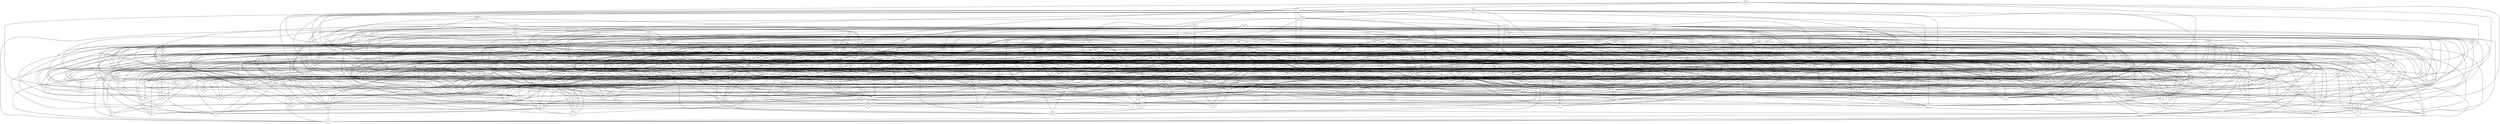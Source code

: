 /* Created by igraph 0.7.0 */
graph {
  0;
  1;
  2;
  3;
  4;
  5;
  6;
  7;
  8;
  9;
  10;
  11;
  12;
  13;
  14;
  15;
  16;
  17;
  18;
  19;
  20;
  21;
  22;
  23;
  24;
  25;
  26;
  27;
  28;
  29;
  30;
  31;
  32;
  33;
  34;
  35;
  36;
  37;
  38;
  39;
  40;
  41;
  42;
  43;
  44;
  45;
  46;
  47;
  48;
  49;
  50;
  51;
  52;
  53;
  54;
  55;
  56;
  57;
  58;
  59;
  60;
  61;
  62;
  63;
  64;
  65;
  66;
  67;
  68;
  69;
  70;
  71;
  72;
  73;
  74;
  75;
  76;
  77;
  78;
  79;
  80;
  81;
  82;
  83;
  84;
  85;
  86;
  87;
  88;
  89;
  90;
  91;
  92;
  93;
  94;
  95;
  96;
  97;
  98;
  99;
  100;
  101;
  102;
  103;
  104;
  105;
  106;
  107;
  108;
  109;
  110;
  111;
  112;
  113;
  114;
  115;
  116;
  117;
  118;
  119;
  120;
  121;
  122;
  123;
  124;
  125;
  126;
  127;
  128;
  129;
  130;
  131;
  132;
  133;
  134;
  135;
  136;
  137;
  138;
  139;
  140;
  141;
  142;
  143;
  144;
  145;
  146;
  147;
  148;
  149;
  150;
  151;
  152;
  153;
  154;
  155;
  156;
  157;
  158;
  159;
  160;
  161;
  162;
  163;
  164;
  165;
  166;
  167;
  168;
  169;
  170;
  171;
  172;
  173;
  174;
  175;
  176;
  177;
  178;
  179;
  180;
  181;
  182;
  183;
  184;
  185;
  186;
  187;
  188;
  189;
  190;
  191;
  192;
  193;
  194;
  195;
  196;
  197;
  198;
  199;
  200;
  201;
  202;
  203;
  204;
  205;
  206;
  207;
  208;
  209;
  210;
  211;
  212;
  213;
  214;
  215;
  216;
  217;
  218;
  219;
  220;
  221;
  222;
  223;
  224;
  225;
  226;
  227;
  228;
  229;
  230;
  231;
  232;
  233;
  234;
  235;
  236;
  237;
  238;
  239;
  240;
  241;
  242;
  243;
  244;
  245;
  246;
  247;
  248;
  249;
  250;
  251;
  252;
  253;
  254;
  255;
  256;
  257;
  258;
  259;
  260;
  261;
  262;
  263;
  264;
  265;
  266;
  267;
  268;
  269;
  270;
  271;
  272;
  273;
  274;
  275;
  276;
  277;
  278;
  279;
  280;
  281;
  282;
  283;
  284;
  285;
  286;
  287;
  288;
  289;
  290;
  291;
  292;
  293;
  294;
  295;
  296;
  297;
  298;
  299;
  300;
  301;
  302;
  303;
  304;
  305;
  306;
  307;
  308;
  309;
  310;
  311;
  312;
  313;
  314;
  315;
  316;
  317;
  318;
  319;
  320;
  321;
  322;
  323;
  324;
  325;
  326;
  327;
  328;
  329;
  330;
  331;
  332;
  333;
  334;
  335;
  336;
  337;
  338;
  339;
  340;
  341;
  342;
  343;
  344;
  345;
  346;
  347;
  348;
  349;
  350;
  351;
  352;
  353;
  354;
  355;
  356;
  357;
  358;
  359;
  360;
  361;
  362;
  363;
  364;
  365;
  366;
  367;
  368;
  369;
  370;
  371;
  372;
  373;
  374;
  375;
  376;
  377;
  378;
  379;
  380;
  381;
  382;
  383;
  384;
  385;
  386;
  387;
  388;
  389;
  390;
  391;
  392;
  393;
  394;
  395;
  396;
  397;
  398;
  399;
  400;
  401;
  402;
  403;
  404;
  405;
  406;
  407;
  408;
  409;
  410;
  411;
  412;
  413;
  414;
  415;
  416;
  417;
  418;
  419;
  420;
  421;
  422;
  423;
  424;
  425;
  426;
  427;
  428;
  429;
  430;
  431;
  432;
  433;
  434;
  435;
  436;
  437;
  438;
  439;
  440;
  441;
  442;
  443;
  444;
  445;
  446;
  447;
  448;
  449;
  450;
  451;
  452;
  453;
  454;
  455;
  456;
  457;
  458;
  459;
  460;
  461;
  462;
  463;
  464;
  465;
  466;
  467;
  468;
  469;
  470;
  471;
  472;
  473;
  474;
  475;
  476;
  477;
  478;
  479;
  480;
  481;
  482;
  483;
  484;
  485;
  486;
  487;
  488;
  489;
  490;
  491;
  492;
  493;
  494;
  495;
  496;
  497;
  498;
  499;

  75 -- 0;
  88 -- 0;
  101 -- 0;
  237 -- 0;
  262 -- 0;
  267 -- 0;
  336 -- 0;
  354 -- 0;
  426 -- 0;
  456 -- 0;
  31 -- 1;
  115 -- 1;
  175 -- 1;
  313 -- 1;
  408 -- 1;
  441 -- 1;
  497 -- 1;
  79 -- 2;
  81 -- 2;
  266 -- 2;
  304 -- 2;
  431 -- 2;
  61 -- 3;
  100 -- 3;
  126 -- 3;
  210 -- 3;
  438 -- 3;
  25 -- 4;
  110 -- 4;
  195 -- 4;
  378 -- 4;
  10 -- 5;
  132 -- 5;
  223 -- 5;
  358 -- 5;
  368 -- 5;
  376 -- 5;
  454 -- 5;
  169 -- 6;
  172 -- 6;
  187 -- 6;
  223 -- 6;
  271 -- 6;
  283 -- 6;
  418 -- 6;
  475 -- 6;
  40 -- 7;
  136 -- 7;
  140 -- 7;
  362 -- 7;
  14 -- 8;
  98 -- 8;
  327 -- 8;
  359 -- 8;
  296 -- 9;
  69 -- 10;
  117 -- 10;
  202 -- 10;
  296 -- 10;
  315 -- 10;
  56 -- 11;
  142 -- 11;
  209 -- 11;
  314 -- 11;
  330 -- 11;
  392 -- 11;
  31 -- 12;
  140 -- 12;
  339 -- 12;
  352 -- 12;
  383 -- 12;
  397 -- 13;
  18 -- 14;
  56 -- 14;
  76 -- 14;
  171 -- 14;
  213 -- 14;
  335 -- 14;
  360 -- 14;
  368 -- 14;
  372 -- 14;
  23 -- 15;
  34 -- 15;
  141 -- 15;
  200 -- 15;
  252 -- 15;
  307 -- 15;
  477 -- 15;
  478 -- 15;
  493 -- 15;
  35 -- 16;
  155 -- 16;
  183 -- 16;
  264 -- 16;
  391 -- 16;
  410 -- 16;
  456 -- 16;
  133 -- 17;
  231 -- 17;
  50 -- 18;
  136 -- 18;
  237 -- 18;
  247 -- 18;
  430 -- 18;
  452 -- 18;
  25 -- 19;
  118 -- 19;
  120 -- 19;
  278 -- 19;
  304 -- 19;
  370 -- 19;
  473 -- 19;
  483 -- 19;
  157 -- 20;
  217 -- 20;
  282 -- 20;
  302 -- 20;
  394 -- 20;
  438 -- 20;
  478 -- 20;
  332 -- 21;
  337 -- 21;
  125 -- 22;
  157 -- 22;
  178 -- 22;
  196 -- 22;
  214 -- 22;
  351 -- 22;
  379 -- 22;
  28 -- 23;
  124 -- 23;
  186 -- 23;
  208 -- 23;
  221 -- 23;
  284 -- 23;
  301 -- 23;
  414 -- 23;
  471 -- 23;
  40 -- 24;
  42 -- 24;
  108 -- 24;
  259 -- 24;
  328 -- 24;
  385 -- 24;
  411 -- 24;
  99 -- 25;
  254 -- 25;
  289 -- 25;
  299 -- 25;
  398 -- 25;
  457 -- 25;
  461 -- 25;
  86 -- 26;
  131 -- 26;
  139 -- 26;
  374 -- 26;
  399 -- 26;
  416 -- 26;
  80 -- 27;
  168 -- 27;
  455 -- 27;
  90 -- 28;
  276 -- 28;
  133 -- 29;
  278 -- 29;
  318 -- 29;
  321 -- 29;
  339 -- 29;
  487 -- 29;
  50 -- 30;
  61 -- 30;
  139 -- 30;
  150 -- 30;
  108 -- 31;
  137 -- 31;
  175 -- 31;
  285 -- 31;
  304 -- 31;
  325 -- 31;
  56 -- 32;
  154 -- 32;
  172 -- 32;
  241 -- 32;
  243 -- 32;
  321 -- 32;
  343 -- 32;
  377 -- 32;
  381 -- 32;
  483 -- 32;
  496 -- 32;
  97 -- 33;
  270 -- 33;
  287 -- 33;
  310 -- 33;
  42 -- 34;
  69 -- 34;
  79 -- 34;
  80 -- 34;
  180 -- 34;
  239 -- 34;
  306 -- 34;
  57 -- 35;
  134 -- 35;
  189 -- 35;
  197 -- 35;
  288 -- 35;
  293 -- 35;
  298 -- 35;
  315 -- 35;
  339 -- 35;
  396 -- 35;
  420 -- 35;
  423 -- 35;
  129 -- 36;
  187 -- 36;
  209 -- 36;
  263 -- 36;
  470 -- 36;
  70 -- 37;
  71 -- 37;
  76 -- 37;
  87 -- 37;
  134 -- 37;
  223 -- 37;
  360 -- 37;
  443 -- 37;
  455 -- 37;
  60 -- 38;
  110 -- 38;
  199 -- 38;
  374 -- 38;
  418 -- 38;
  423 -- 38;
  449 -- 38;
  494 -- 38;
  105 -- 39;
  123 -- 39;
  166 -- 39;
  209 -- 39;
  251 -- 39;
  293 -- 39;
  405 -- 39;
  452 -- 39;
  118 -- 40;
  196 -- 40;
  217 -- 40;
  403 -- 40;
  412 -- 40;
  47 -- 41;
  77 -- 41;
  94 -- 41;
  114 -- 41;
  206 -- 41;
  284 -- 41;
  461 -- 41;
  73 -- 42;
  106 -- 42;
  199 -- 42;
  127 -- 43;
  153 -- 43;
  450 -- 43;
  272 -- 44;
  419 -- 44;
  228 -- 45;
  319 -- 45;
  356 -- 45;
  375 -- 45;
  404 -- 45;
  414 -- 45;
  366 -- 46;
  112 -- 47;
  204 -- 47;
  66 -- 48;
  120 -- 48;
  222 -- 48;
  276 -- 48;
  328 -- 48;
  450 -- 48;
  464 -- 48;
  121 -- 49;
  158 -- 49;
  202 -- 49;
  292 -- 49;
  382 -- 49;
  388 -- 49;
  401 -- 49;
  438 -- 49;
  123 -- 50;
  393 -- 50;
  442 -- 50;
  457 -- 50;
  62 -- 51;
  64 -- 51;
  165 -- 51;
  345 -- 51;
  118 -- 52;
  283 -- 52;
  294 -- 52;
  305 -- 52;
  410 -- 52;
  418 -- 52;
  76 -- 53;
  93 -- 53;
  154 -- 53;
  271 -- 54;
  324 -- 54;
  357 -- 54;
  448 -- 54;
  480 -- 54;
  492 -- 54;
  119 -- 55;
  151 -- 55;
  340 -- 55;
  486 -- 55;
  197 -- 56;
  376 -- 56;
  394 -- 56;
  400 -- 56;
  439 -- 56;
  465 -- 56;
  199 -- 57;
  216 -- 57;
  316 -- 57;
  450 -- 57;
  476 -- 57;
  81 -- 58;
  361 -- 58;
  449 -- 58;
  487 -- 58;
  101 -- 59;
  119 -- 59;
  252 -- 59;
  342 -- 59;
  455 -- 59;
  102 -- 60;
  148 -- 60;
  355 -- 60;
  444 -- 60;
  76 -- 61;
  93 -- 61;
  128 -- 61;
  89 -- 62;
  203 -- 62;
  209 -- 62;
  318 -- 62;
  144 -- 63;
  183 -- 63;
  394 -- 63;
  68 -- 64;
  127 -- 64;
  206 -- 64;
  247 -- 64;
  381 -- 64;
  395 -- 64;
  479 -- 64;
  72 -- 65;
  148 -- 65;
  169 -- 65;
  200 -- 65;
  132 -- 66;
  137 -- 66;
  149 -- 66;
  267 -- 66;
  365 -- 66;
  115 -- 67;
  136 -- 67;
  191 -- 67;
  463 -- 67;
  480 -- 67;
  104 -- 68;
  126 -- 68;
  167 -- 68;
  475 -- 68;
  101 -- 69;
  172 -- 69;
  241 -- 69;
  388 -- 69;
  432 -- 69;
  100 -- 70;
  326 -- 70;
  383 -- 70;
  413 -- 70;
  92 -- 71;
  130 -- 71;
  282 -- 71;
  295 -- 71;
  348 -- 71;
  352 -- 71;
  415 -- 71;
  422 -- 71;
  80 -- 72;
  187 -- 72;
  210 -- 72;
  293 -- 72;
  316 -- 72;
  433 -- 72;
  496 -- 72;
  154 -- 73;
  229 -- 73;
  241 -- 73;
  261 -- 73;
  341 -- 73;
  363 -- 73;
  127 -- 74;
  331 -- 74;
  497 -- 74;
  83 -- 75;
  227 -- 75;
  285 -- 75;
  402 -- 75;
  492 -- 75;
  234 -- 76;
  327 -- 76;
  196 -- 77;
  256 -- 77;
  263 -- 77;
  267 -- 77;
  375 -- 77;
  464 -- 77;
  385 -- 78;
  102 -- 79;
  211 -- 79;
  465 -- 79;
  280 -- 80;
  390 -- 80;
  490 -- 80;
  258 -- 81;
  397 -- 81;
  142 -- 82;
  146 -- 82;
  190 -- 82;
  275 -- 82;
  332 -- 82;
  496 -- 82;
  268 -- 83;
  273 -- 83;
  283 -- 83;
  289 -- 83;
  292 -- 83;
  326 -- 83;
  371 -- 83;
  283 -- 84;
  293 -- 84;
  382 -- 84;
  439 -- 84;
  464 -- 84;
  471 -- 84;
  168 -- 85;
  177 -- 86;
  384 -- 86;
  396 -- 86;
  417 -- 86;
  127 -- 87;
  185 -- 87;
  215 -- 87;
  378 -- 87;
  441 -- 87;
  140 -- 88;
  191 -- 88;
  457 -- 88;
  94 -- 89;
  255 -- 89;
  311 -- 89;
  166 -- 90;
  255 -- 90;
  264 -- 90;
  287 -- 90;
  334 -- 90;
  359 -- 90;
  385 -- 90;
  449 -- 90;
  471 -- 90;
  150 -- 91;
  170 -- 91;
  496 -- 91;
  155 -- 92;
  286 -- 92;
  303 -- 92;
  313 -- 92;
  321 -- 92;
  382 -- 92;
  192 -- 93;
  201 -- 93;
  238 -- 93;
  375 -- 93;
  387 -- 93;
  170 -- 94;
  273 -- 94;
  300 -- 94;
  441 -- 94;
  432 -- 95;
  459 -- 95;
  193 -- 96;
  348 -- 96;
  426 -- 96;
  162 -- 97;
  173 -- 97;
  248 -- 97;
  406 -- 97;
  155 -- 98;
  196 -- 98;
  345 -- 98;
  398 -- 98;
  418 -- 98;
  467 -- 98;
  478 -- 98;
  258 -- 99;
  434 -- 99;
  445 -- 99;
  364 -- 100;
  381 -- 100;
  435 -- 100;
  152 -- 101;
  290 -- 101;
  387 -- 101;
  427 -- 101;
  436 -- 101;
  469 -- 101;
  493 -- 101;
  117 -- 102;
  389 -- 102;
  396 -- 102;
  405 -- 102;
  431 -- 102;
  441 -- 102;
  454 -- 102;
  235 -- 103;
  372 -- 103;
  395 -- 103;
  165 -- 104;
  196 -- 104;
  343 -- 104;
  348 -- 104;
  367 -- 104;
  427 -- 104;
  430 -- 104;
  166 -- 105;
  249 -- 105;
  447 -- 105;
  463 -- 105;
  166 -- 106;
  267 -- 106;
  295 -- 106;
  339 -- 106;
  407 -- 106;
  234 -- 107;
  268 -- 107;
  294 -- 107;
  382 -- 107;
  424 -- 107;
  219 -- 108;
  121 -- 109;
  123 -- 109;
  188 -- 109;
  218 -- 109;
  240 -- 109;
  318 -- 109;
  435 -- 109;
  452 -- 109;
  481 -- 109;
  181 -- 110;
  188 -- 110;
  210 -- 110;
  417 -- 110;
  428 -- 110;
  153 -- 111;
  237 -- 111;
  136 -- 112;
  161 -- 112;
  310 -- 112;
  344 -- 112;
  408 -- 112;
  129 -- 113;
  257 -- 113;
  289 -- 113;
  290 -- 113;
  317 -- 113;
  241 -- 114;
  261 -- 114;
  385 -- 114;
  150 -- 115;
  202 -- 115;
  279 -- 115;
  409 -- 115;
  489 -- 115;
  174 -- 116;
  210 -- 116;
  315 -- 116;
  356 -- 116;
  456 -- 116;
  478 -- 116;
  133 -- 117;
  160 -- 117;
  236 -- 117;
  285 -- 117;
  435 -- 117;
  463 -- 117;
  494 -- 117;
  257 -- 118;
  460 -- 118;
  249 -- 119;
  274 -- 119;
  363 -- 119;
  212 -- 120;
  331 -- 120;
  478 -- 120;
  481 -- 120;
  132 -- 121;
  142 -- 121;
  179 -- 121;
  225 -- 121;
  367 -- 121;
  392 -- 121;
  482 -- 121;
  214 -- 122;
  217 -- 122;
  235 -- 123;
  244 -- 123;
  295 -- 123;
  308 -- 123;
  358 -- 123;
  368 -- 123;
  410 -- 123;
  465 -- 123;
  269 -- 124;
  368 -- 124;
  320 -- 125;
  335 -- 125;
  368 -- 125;
  373 -- 125;
  175 -- 126;
  413 -- 126;
  414 -- 126;
  130 -- 127;
  184 -- 127;
  432 -- 127;
  443 -- 127;
  451 -- 127;
  172 -- 128;
  238 -- 128;
  308 -- 128;
  407 -- 128;
  499 -- 128;
  263 -- 129;
  369 -- 129;
  385 -- 129;
  235 -- 130;
  244 -- 130;
  328 -- 130;
  329 -- 130;
  394 -- 130;
  404 -- 130;
  201 -- 131;
  248 -- 131;
  295 -- 131;
  396 -- 131;
  437 -- 131;
  439 -- 131;
  158 -- 132;
  173 -- 132;
  281 -- 132;
  296 -- 132;
  342 -- 133;
  366 -- 133;
  372 -- 133;
  411 -- 133;
  272 -- 134;
  309 -- 134;
  368 -- 134;
  206 -- 135;
  209 -- 135;
  242 -- 135;
  290 -- 135;
  293 -- 135;
  410 -- 135;
  294 -- 136;
  312 -- 136;
  433 -- 136;
  482 -- 136;
  191 -- 137;
  279 -- 137;
  360 -- 137;
  418 -- 137;
  250 -- 138;
  442 -- 138;
  210 -- 139;
  241 -- 139;
  329 -- 139;
  314 -- 140;
  349 -- 140;
  431 -- 140;
  471 -- 140;
  270 -- 141;
  291 -- 141;
  405 -- 141;
  419 -- 141;
  423 -- 141;
  427 -- 141;
  460 -- 141;
  483 -- 141;
  287 -- 142;
  494 -- 142;
  395 -- 143;
  401 -- 143;
  293 -- 144;
  355 -- 144;
  395 -- 144;
  453 -- 144;
  406 -- 145;
  446 -- 145;
  463 -- 145;
  469 -- 145;
  258 -- 146;
  349 -- 146;
  359 -- 146;
  379 -- 146;
  172 -- 147;
  180 -- 147;
  203 -- 147;
  293 -- 147;
  429 -- 147;
  160 -- 148;
  314 -- 148;
  331 -- 148;
  379 -- 148;
  158 -- 149;
  160 -- 149;
  374 -- 149;
  493 -- 149;
  278 -- 150;
  319 -- 150;
  395 -- 150;
  333 -- 151;
  350 -- 151;
  424 -- 151;
  180 -- 152;
  189 -- 152;
  269 -- 152;
  306 -- 152;
  324 -- 152;
  419 -- 152;
  438 -- 152;
  451 -- 152;
  182 -- 153;
  400 -- 153;
  470 -- 153;
  488 -- 153;
  214 -- 154;
  265 -- 154;
  269 -- 154;
  286 -- 154;
  326 -- 154;
  352 -- 154;
  391 -- 154;
  294 -- 155;
  309 -- 155;
  389 -- 155;
  467 -- 155;
  482 -- 155;
  173 -- 156;
  179 -- 156;
  184 -- 156;
  206 -- 156;
  367 -- 156;
  478 -- 156;
  492 -- 156;
  161 -- 157;
  214 -- 157;
  217 -- 157;
  237 -- 157;
  278 -- 157;
  309 -- 157;
  365 -- 157;
  380 -- 157;
  175 -- 158;
  312 -- 158;
  380 -- 158;
  446 -- 158;
  178 -- 159;
  320 -- 159;
  425 -- 159;
  486 -- 159;
  177 -- 160;
  195 -- 160;
  220 -- 160;
  226 -- 160;
  238 -- 160;
  467 -- 160;
  498 -- 160;
  318 -- 161;
  419 -- 161;
  431 -- 161;
  243 -- 162;
  282 -- 162;
  298 -- 162;
  311 -- 162;
  414 -- 162;
  445 -- 162;
  456 -- 162;
  252 -- 163;
  412 -- 163;
  413 -- 163;
  492 -- 163;
  202 -- 164;
  345 -- 165;
  372 -- 165;
  178 -- 166;
  241 -- 166;
  271 -- 166;
  335 -- 166;
  384 -- 166;
  387 -- 166;
  178 -- 167;
  220 -- 167;
  345 -- 167;
  356 -- 167;
  396 -- 167;
  414 -- 167;
  425 -- 167;
  441 -- 167;
  199 -- 168;
  291 -- 168;
  300 -- 168;
  312 -- 168;
  197 -- 169;
  274 -- 169;
  414 -- 169;
  326 -- 170;
  385 -- 170;
  409 -- 170;
  436 -- 170;
  448 -- 170;
  204 -- 171;
  262 -- 171;
  385 -- 171;
  383 -- 172;
  412 -- 172;
  181 -- 173;
  367 -- 173;
  371 -- 173;
  400 -- 173;
  254 -- 174;
  265 -- 174;
  267 -- 174;
  379 -- 174;
  188 -- 175;
  296 -- 175;
  356 -- 175;
  376 -- 175;
  410 -- 175;
  449 -- 175;
  241 -- 176;
  243 -- 176;
  360 -- 176;
  368 -- 176;
  381 -- 176;
  222 -- 177;
  258 -- 177;
  289 -- 177;
  353 -- 177;
  249 -- 178;
  273 -- 178;
  301 -- 178;
  367 -- 178;
  222 -- 179;
  368 -- 179;
  401 -- 179;
  406 -- 179;
  473 -- 179;
  277 -- 180;
  322 -- 180;
  435 -- 180;
  486 -- 180;
  307 -- 181;
  362 -- 181;
  433 -- 181;
  214 -- 182;
  220 -- 182;
  229 -- 182;
  297 -- 182;
  439 -- 183;
  444 -- 183;
  190 -- 184;
  201 -- 184;
  204 -- 184;
  209 -- 184;
  218 -- 184;
  341 -- 184;
  420 -- 184;
  496 -- 184;
  219 -- 185;
  220 -- 185;
  339 -- 185;
  343 -- 185;
  345 -- 185;
  443 -- 185;
  489 -- 185;
  267 -- 186;
  480 -- 186;
  393 -- 187;
  223 -- 188;
  234 -- 188;
  315 -- 188;
  378 -- 188;
  410 -- 188;
  444 -- 188;
  453 -- 188;
  234 -- 189;
  310 -- 189;
  412 -- 189;
  199 -- 190;
  234 -- 190;
  250 -- 190;
  261 -- 190;
  426 -- 190;
  264 -- 191;
  372 -- 191;
  379 -- 191;
  433 -- 191;
  230 -- 192;
  252 -- 192;
  344 -- 192;
  377 -- 192;
  439 -- 192;
  267 -- 193;
  336 -- 193;
  493 -- 193;
  230 -- 194;
  319 -- 194;
  458 -- 194;
  485 -- 194;
  242 -- 195;
  245 -- 195;
  298 -- 195;
  357 -- 195;
  373 -- 195;
  428 -- 195;
  470 -- 195;
  486 -- 195;
  277 -- 196;
  296 -- 196;
  389 -- 196;
  416 -- 196;
  249 -- 197;
  302 -- 197;
  453 -- 197;
  250 -- 198;
  312 -- 198;
  324 -- 198;
  364 -- 198;
  427 -- 198;
  445 -- 198;
  281 -- 199;
  314 -- 199;
  445 -- 199;
  202 -- 200;
  247 -- 200;
  259 -- 200;
  283 -- 200;
  391 -- 200;
  435 -- 200;
  370 -- 201;
  372 -- 201;
  376 -- 201;
  417 -- 201;
  259 -- 202;
  447 -- 202;
  499 -- 202;
  231 -- 203;
  358 -- 203;
  274 -- 204;
  356 -- 204;
  368 -- 204;
  442 -- 204;
  377 -- 205;
  430 -- 205;
  434 -- 205;
  465 -- 205;
  455 -- 206;
  479 -- 206;
  438 -- 207;
  244 -- 208;
  367 -- 208;
  444 -- 208;
  491 -- 208;
  335 -- 209;
  418 -- 209;
  218 -- 210;
  303 -- 210;
  339 -- 210;
  376 -- 210;
  285 -- 211;
  307 -- 211;
  464 -- 211;
  308 -- 212;
  339 -- 212;
  342 -- 212;
  444 -- 212;
  463 -- 212;
  225 -- 213;
  245 -- 213;
  262 -- 213;
  288 -- 213;
  313 -- 213;
  347 -- 213;
  471 -- 213;
  478 -- 213;
  254 -- 214;
  281 -- 214;
  325 -- 214;
  398 -- 214;
  407 -- 214;
  412 -- 214;
  275 -- 215;
  379 -- 215;
  291 -- 216;
  333 -- 216;
  346 -- 216;
  387 -- 216;
  297 -- 217;
  427 -- 217;
  446 -- 217;
  228 -- 218;
  450 -- 219;
  458 -- 219;
  246 -- 220;
  289 -- 220;
  362 -- 220;
  373 -- 220;
  384 -- 220;
  435 -- 220;
  443 -- 220;
  267 -- 221;
  473 -- 221;
  488 -- 221;
  277 -- 222;
  369 -- 222;
  469 -- 222;
  311 -- 223;
  320 -- 223;
  328 -- 223;
  353 -- 224;
  375 -- 224;
  341 -- 225;
  273 -- 227;
  315 -- 227;
  436 -- 227;
  498 -- 227;
  249 -- 228;
  309 -- 228;
  334 -- 228;
  401 -- 228;
  403 -- 228;
  296 -- 229;
  393 -- 229;
  271 -- 230;
  374 -- 230;
  418 -- 230;
  474 -- 230;
  378 -- 231;
  429 -- 231;
  337 -- 232;
  421 -- 232;
  492 -- 232;
  259 -- 233;
  275 -- 233;
  278 -- 233;
  371 -- 233;
  447 -- 233;
  363 -- 234;
  441 -- 234;
  449 -- 234;
  277 -- 235;
  332 -- 235;
  395 -- 235;
  470 -- 235;
  480 -- 235;
  244 -- 236;
  346 -- 236;
  408 -- 236;
  427 -- 236;
  440 -- 236;
  448 -- 236;
  238 -- 237;
  473 -- 237;
  249 -- 239;
  315 -- 239;
  448 -- 239;
  241 -- 240;
  293 -- 240;
  341 -- 240;
  296 -- 241;
  261 -- 242;
  371 -- 242;
  388 -- 242;
  451 -- 242;
  489 -- 242;
  273 -- 243;
  332 -- 243;
  415 -- 244;
  496 -- 244;
  328 -- 245;
  496 -- 245;
  311 -- 246;
  495 -- 246;
  275 -- 247;
  409 -- 247;
  300 -- 248;
  356 -- 248;
  410 -- 248;
  268 -- 249;
  359 -- 249;
  464 -- 250;
  282 -- 251;
  484 -- 251;
  330 -- 252;
  351 -- 252;
  326 -- 253;
  375 -- 253;
  459 -- 253;
  489 -- 253;
  296 -- 254;
  339 -- 254;
  385 -- 254;
  490 -- 254;
  494 -- 254;
  334 -- 255;
  425 -- 255;
  278 -- 256;
  329 -- 256;
  342 -- 256;
  430 -- 256;
  267 -- 257;
  322 -- 257;
  335 -- 257;
  372 -- 257;
  424 -- 257;
  277 -- 258;
  311 -- 258;
  324 -- 258;
  355 -- 259;
  486 -- 259;
  493 -- 259;
  287 -- 260;
  360 -- 260;
  389 -- 260;
  273 -- 261;
  449 -- 261;
  455 -- 261;
  282 -- 262;
  325 -- 262;
  366 -- 263;
  383 -- 263;
  389 -- 263;
  415 -- 263;
  476 -- 263;
  314 -- 264;
  476 -- 264;
  401 -- 265;
  452 -- 265;
  323 -- 266;
  340 -- 266;
  272 -- 267;
  339 -- 267;
  384 -- 267;
  351 -- 269;
  413 -- 269;
  431 -- 269;
  281 -- 270;
  292 -- 270;
  324 -- 270;
  334 -- 270;
  448 -- 270;
  335 -- 271;
  457 -- 272;
  485 -- 272;
  376 -- 273;
  498 -- 273;
  279 -- 274;
  402 -- 274;
  405 -- 274;
  436 -- 274;
  444 -- 274;
  369 -- 275;
  412 -- 275;
  492 -- 275;
  327 -- 276;
  356 -- 276;
  389 -- 276;
  429 -- 276;
  461 -- 276;
  383 -- 277;
  479 -- 277;
  487 -- 277;
  386 -- 278;
  306 -- 279;
  472 -- 279;
  406 -- 280;
  465 -- 280;
  321 -- 281;
  354 -- 281;
  359 -- 281;
  413 -- 281;
  453 -- 281;
  473 -- 281;
  485 -- 281;
  353 -- 282;
  440 -- 282;
  482 -- 282;
  485 -- 282;
  308 -- 283;
  319 -- 283;
  357 -- 283;
  460 -- 283;
  483 -- 283;
  416 -- 284;
  331 -- 285;
  361 -- 285;
  374 -- 285;
  422 -- 285;
  362 -- 286;
  476 -- 286;
  289 -- 287;
  295 -- 287;
  398 -- 287;
  421 -- 287;
  428 -- 287;
  470 -- 287;
  475 -- 287;
  322 -- 289;
  438 -- 289;
  440 -- 289;
  496 -- 289;
  407 -- 290;
  389 -- 292;
  396 -- 292;
  398 -- 292;
  433 -- 292;
  473 -- 292;
  370 -- 293;
  444 -- 293;
  481 -- 293;
  323 -- 294;
  357 -- 294;
  388 -- 294;
  406 -- 294;
  468 -- 294;
  324 -- 295;
  354 -- 295;
  315 -- 296;
  317 -- 296;
  369 -- 296;
  407 -- 296;
  434 -- 296;
  478 -- 296;
  410 -- 298;
  325 -- 299;
  352 -- 299;
  374 -- 299;
  405 -- 300;
  476 -- 301;
  316 -- 302;
  380 -- 302;
  451 -- 302;
  307 -- 303;
  384 -- 303;
  406 -- 303;
  436 -- 303;
  458 -- 303;
  323 -- 304;
  404 -- 304;
  341 -- 305;
  374 -- 305;
  467 -- 305;
  379 -- 306;
  394 -- 306;
  434 -- 306;
  489 -- 306;
  384 -- 307;
  391 -- 307;
  421 -- 307;
  459 -- 307;
  314 -- 308;
  395 -- 308;
  455 -- 308;
  374 -- 310;
  486 -- 310;
  393 -- 311;
  426 -- 312;
  486 -- 312;
  342 -- 313;
  348 -- 313;
  398 -- 313;
  332 -- 314;
  387 -- 314;
  429 -- 314;
  340 -- 317;
  408 -- 317;
  469 -- 317;
  320 -- 318;
  364 -- 318;
  437 -- 318;
  438 -- 319;
  495 -- 319;
  343 -- 320;
  351 -- 320;
  387 -- 320;
  415 -- 321;
  338 -- 322;
  354 -- 322;
  358 -- 322;
  470 -- 322;
  355 -- 323;
  419 -- 324;
  493 -- 324;
  454 -- 325;
  488 -- 325;
  386 -- 327;
  447 -- 327;
  333 -- 328;
  453 -- 328;
  473 -- 328;
  485 -- 328;
  421 -- 329;
  459 -- 330;
  387 -- 331;
  438 -- 331;
  448 -- 331;
  334 -- 332;
  376 -- 333;
  420 -- 333;
  421 -- 334;
  449 -- 334;
  451 -- 335;
  479 -- 335;
  338 -- 336;
  435 -- 336;
  343 -- 337;
  351 -- 337;
  384 -- 337;
  456 -- 337;
  424 -- 338;
  450 -- 338;
  468 -- 338;
  482 -- 338;
  352 -- 339;
  477 -- 339;
  343 -- 340;
  416 -- 340;
  448 -- 340;
  464 -- 340;
  359 -- 341;
  448 -- 342;
  449 -- 342;
  499 -- 343;
  432 -- 344;
  355 -- 345;
  380 -- 345;
  486 -- 345;
  369 -- 346;
  405 -- 346;
  466 -- 346;
  457 -- 347;
  430 -- 348;
  447 -- 348;
  443 -- 349;
  455 -- 349;
  493 -- 349;
  383 -- 351;
  361 -- 352;
  418 -- 352;
  426 -- 352;
  364 -- 353;
  411 -- 353;
  456 -- 353;
  492 -- 354;
  383 -- 356;
  421 -- 356;
  448 -- 357;
  366 -- 359;
  494 -- 359;
  416 -- 360;
  451 -- 360;
  407 -- 362;
  401 -- 363;
  457 -- 364;
  481 -- 364;
  412 -- 365;
  493 -- 365;
  437 -- 367;
  476 -- 367;
  499 -- 368;
  378 -- 370;
  420 -- 370;
  433 -- 370;
  454 -- 370;
  485 -- 370;
  395 -- 371;
  449 -- 371;
  464 -- 371;
  397 -- 373;
  412 -- 374;
  470 -- 374;
  391 -- 375;
  446 -- 375;
  404 -- 376;
  456 -- 377;
  395 -- 378;
  494 -- 378;
  388 -- 380;
  402 -- 380;
  457 -- 380;
  400 -- 381;
  435 -- 382;
  493 -- 382;
  447 -- 384;
  389 -- 386;
  405 -- 386;
  420 -- 388;
  402 -- 390;
  419 -- 390;
  460 -- 390;
  467 -- 390;
  407 -- 391;
  457 -- 391;
  491 -- 392;
  470 -- 393;
  429 -- 394;
  480 -- 394;
  484 -- 394;
  424 -- 395;
  449 -- 395;
  479 -- 395;
  455 -- 396;
  411 -- 397;
  464 -- 399;
  414 -- 400;
  427 -- 400;
  445 -- 401;
  413 -- 404;
  452 -- 405;
  475 -- 405;
  423 -- 406;
  444 -- 406;
  451 -- 406;
  459 -- 406;
  467 -- 406;
  409 -- 407;
  440 -- 407;
  424 -- 408;
  498 -- 408;
  420 -- 409;
  432 -- 411;
  449 -- 411;
  429 -- 412;
  449 -- 412;
  459 -- 412;
  429 -- 413;
  438 -- 415;
  431 -- 418;
  420 -- 419;
  431 -- 419;
  458 -- 419;
  449 -- 421;
  499 -- 421;
  454 -- 423;
  476 -- 423;
  485 -- 424;
  430 -- 426;
  458 -- 426;
  447 -- 429;
  448 -- 429;
  486 -- 430;
  455 -- 434;
  473 -- 436;
  485 -- 436;
  463 -- 437;
  492 -- 438;
  496 -- 440;
  442 -- 441;
  494 -- 443;
  446 -- 444;
  464 -- 445;
  447 -- 446;
  461 -- 446;
  465 -- 447;
  483 -- 450;
  461 -- 451;
  481 -- 451;
  494 -- 453;
  484 -- 462;
  491 -- 462;
  483 -- 470;
  480 -- 479;
  491 -- 480;
  484 -- 481;
  491 -- 485;
  493 -- 486;
  495 -- 491;
  495 -- 493;
}
